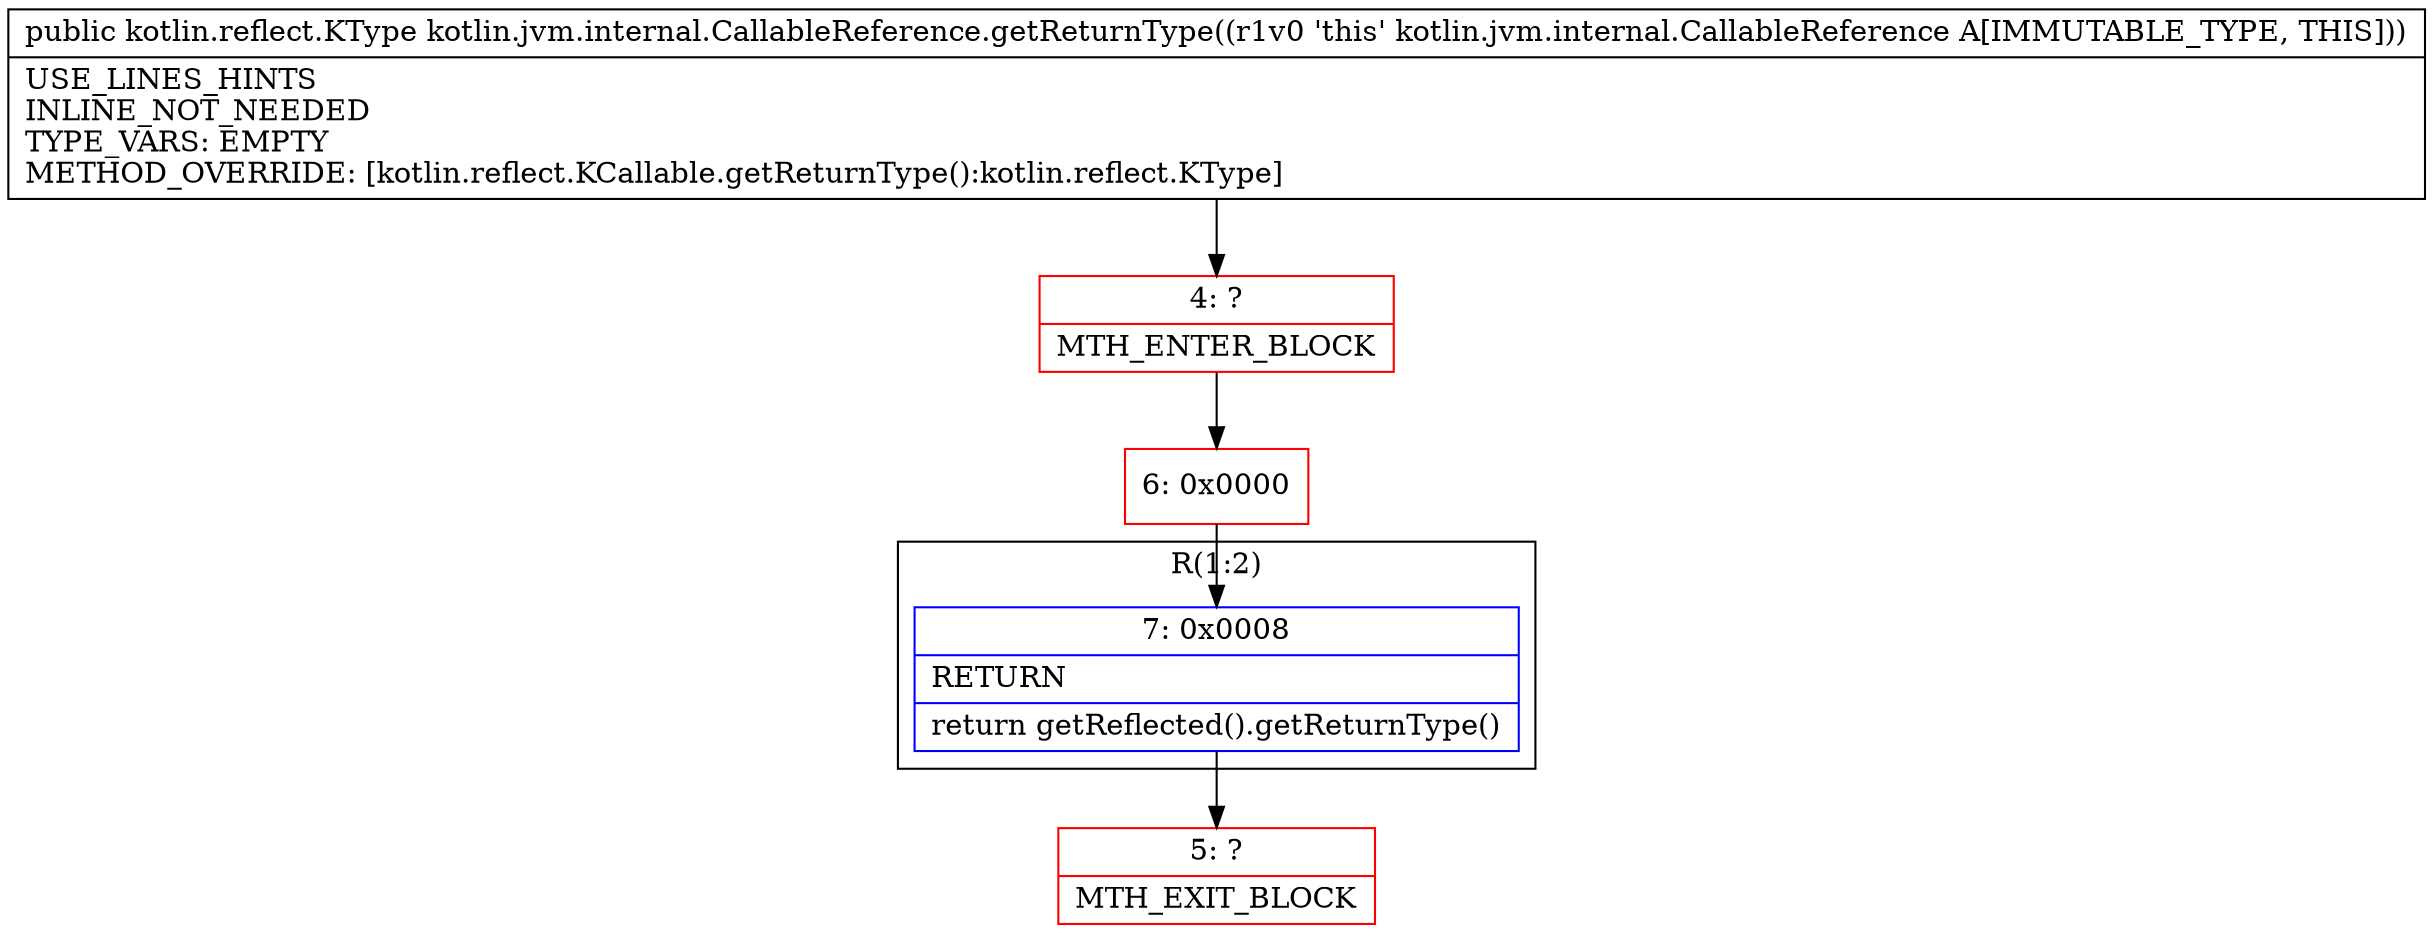 digraph "CFG forkotlin.jvm.internal.CallableReference.getReturnType()Lkotlin\/reflect\/KType;" {
subgraph cluster_Region_1716856925 {
label = "R(1:2)";
node [shape=record,color=blue];
Node_7 [shape=record,label="{7\:\ 0x0008|RETURN\l|return getReflected().getReturnType()\l}"];
}
Node_4 [shape=record,color=red,label="{4\:\ ?|MTH_ENTER_BLOCK\l}"];
Node_6 [shape=record,color=red,label="{6\:\ 0x0000}"];
Node_5 [shape=record,color=red,label="{5\:\ ?|MTH_EXIT_BLOCK\l}"];
MethodNode[shape=record,label="{public kotlin.reflect.KType kotlin.jvm.internal.CallableReference.getReturnType((r1v0 'this' kotlin.jvm.internal.CallableReference A[IMMUTABLE_TYPE, THIS]))  | USE_LINES_HINTS\lINLINE_NOT_NEEDED\lTYPE_VARS: EMPTY\lMETHOD_OVERRIDE: [kotlin.reflect.KCallable.getReturnType():kotlin.reflect.KType]\l}"];
MethodNode -> Node_4;Node_7 -> Node_5;
Node_4 -> Node_6;
Node_6 -> Node_7;
}

